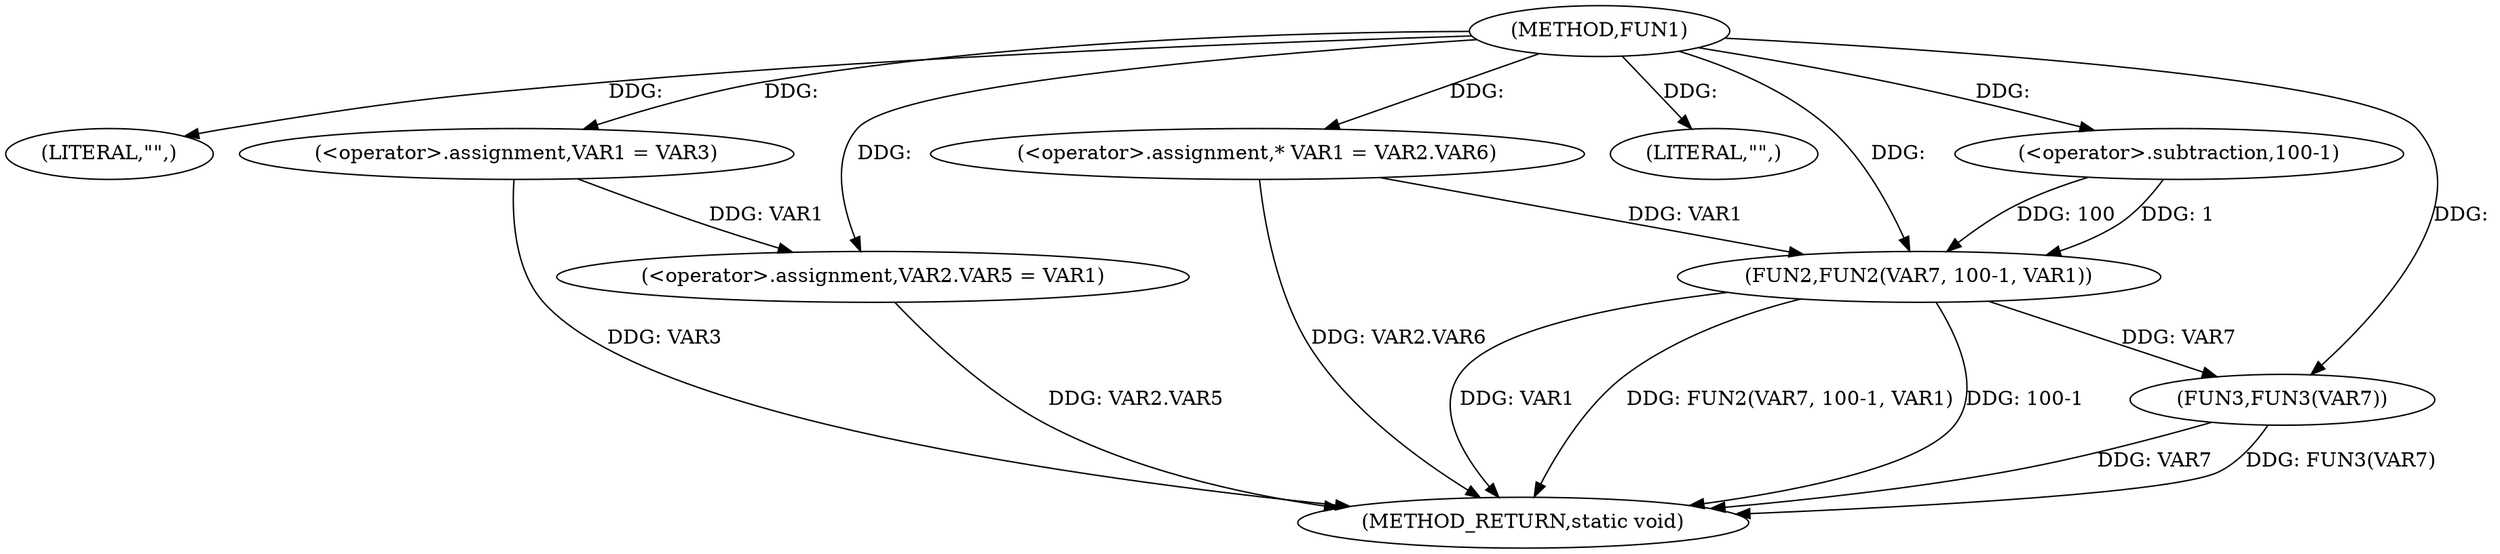 digraph FUN1 {  
"1000100" [label = "(METHOD,FUN1)" ]
"1000130" [label = "(METHOD_RETURN,static void)" ]
"1000104" [label = "(LITERAL,\"\",)" ]
"1000105" [label = "(<operator>.assignment,VAR1 = VAR3)" ]
"1000108" [label = "(<operator>.assignment,VAR2.VAR5 = VAR1)" ]
"1000115" [label = "(<operator>.assignment,* VAR1 = VAR2.VAR6)" ]
"1000121" [label = "(LITERAL,\"\",)" ]
"1000122" [label = "(FUN2,FUN2(VAR7, 100-1, VAR1))" ]
"1000124" [label = "(<operator>.subtraction,100-1)" ]
"1000128" [label = "(FUN3,FUN3(VAR7))" ]
  "1000115" -> "1000130"  [ label = "DDG: VAR2.VAR6"] 
  "1000105" -> "1000130"  [ label = "DDG: VAR3"] 
  "1000128" -> "1000130"  [ label = "DDG: VAR7"] 
  "1000122" -> "1000130"  [ label = "DDG: VAR1"] 
  "1000122" -> "1000130"  [ label = "DDG: FUN2(VAR7, 100-1, VAR1)"] 
  "1000128" -> "1000130"  [ label = "DDG: FUN3(VAR7)"] 
  "1000108" -> "1000130"  [ label = "DDG: VAR2.VAR5"] 
  "1000122" -> "1000130"  [ label = "DDG: 100-1"] 
  "1000100" -> "1000104"  [ label = "DDG: "] 
  "1000100" -> "1000105"  [ label = "DDG: "] 
  "1000105" -> "1000108"  [ label = "DDG: VAR1"] 
  "1000100" -> "1000108"  [ label = "DDG: "] 
  "1000100" -> "1000115"  [ label = "DDG: "] 
  "1000100" -> "1000121"  [ label = "DDG: "] 
  "1000100" -> "1000122"  [ label = "DDG: "] 
  "1000124" -> "1000122"  [ label = "DDG: 100"] 
  "1000124" -> "1000122"  [ label = "DDG: 1"] 
  "1000100" -> "1000124"  [ label = "DDG: "] 
  "1000115" -> "1000122"  [ label = "DDG: VAR1"] 
  "1000122" -> "1000128"  [ label = "DDG: VAR7"] 
  "1000100" -> "1000128"  [ label = "DDG: "] 
}

